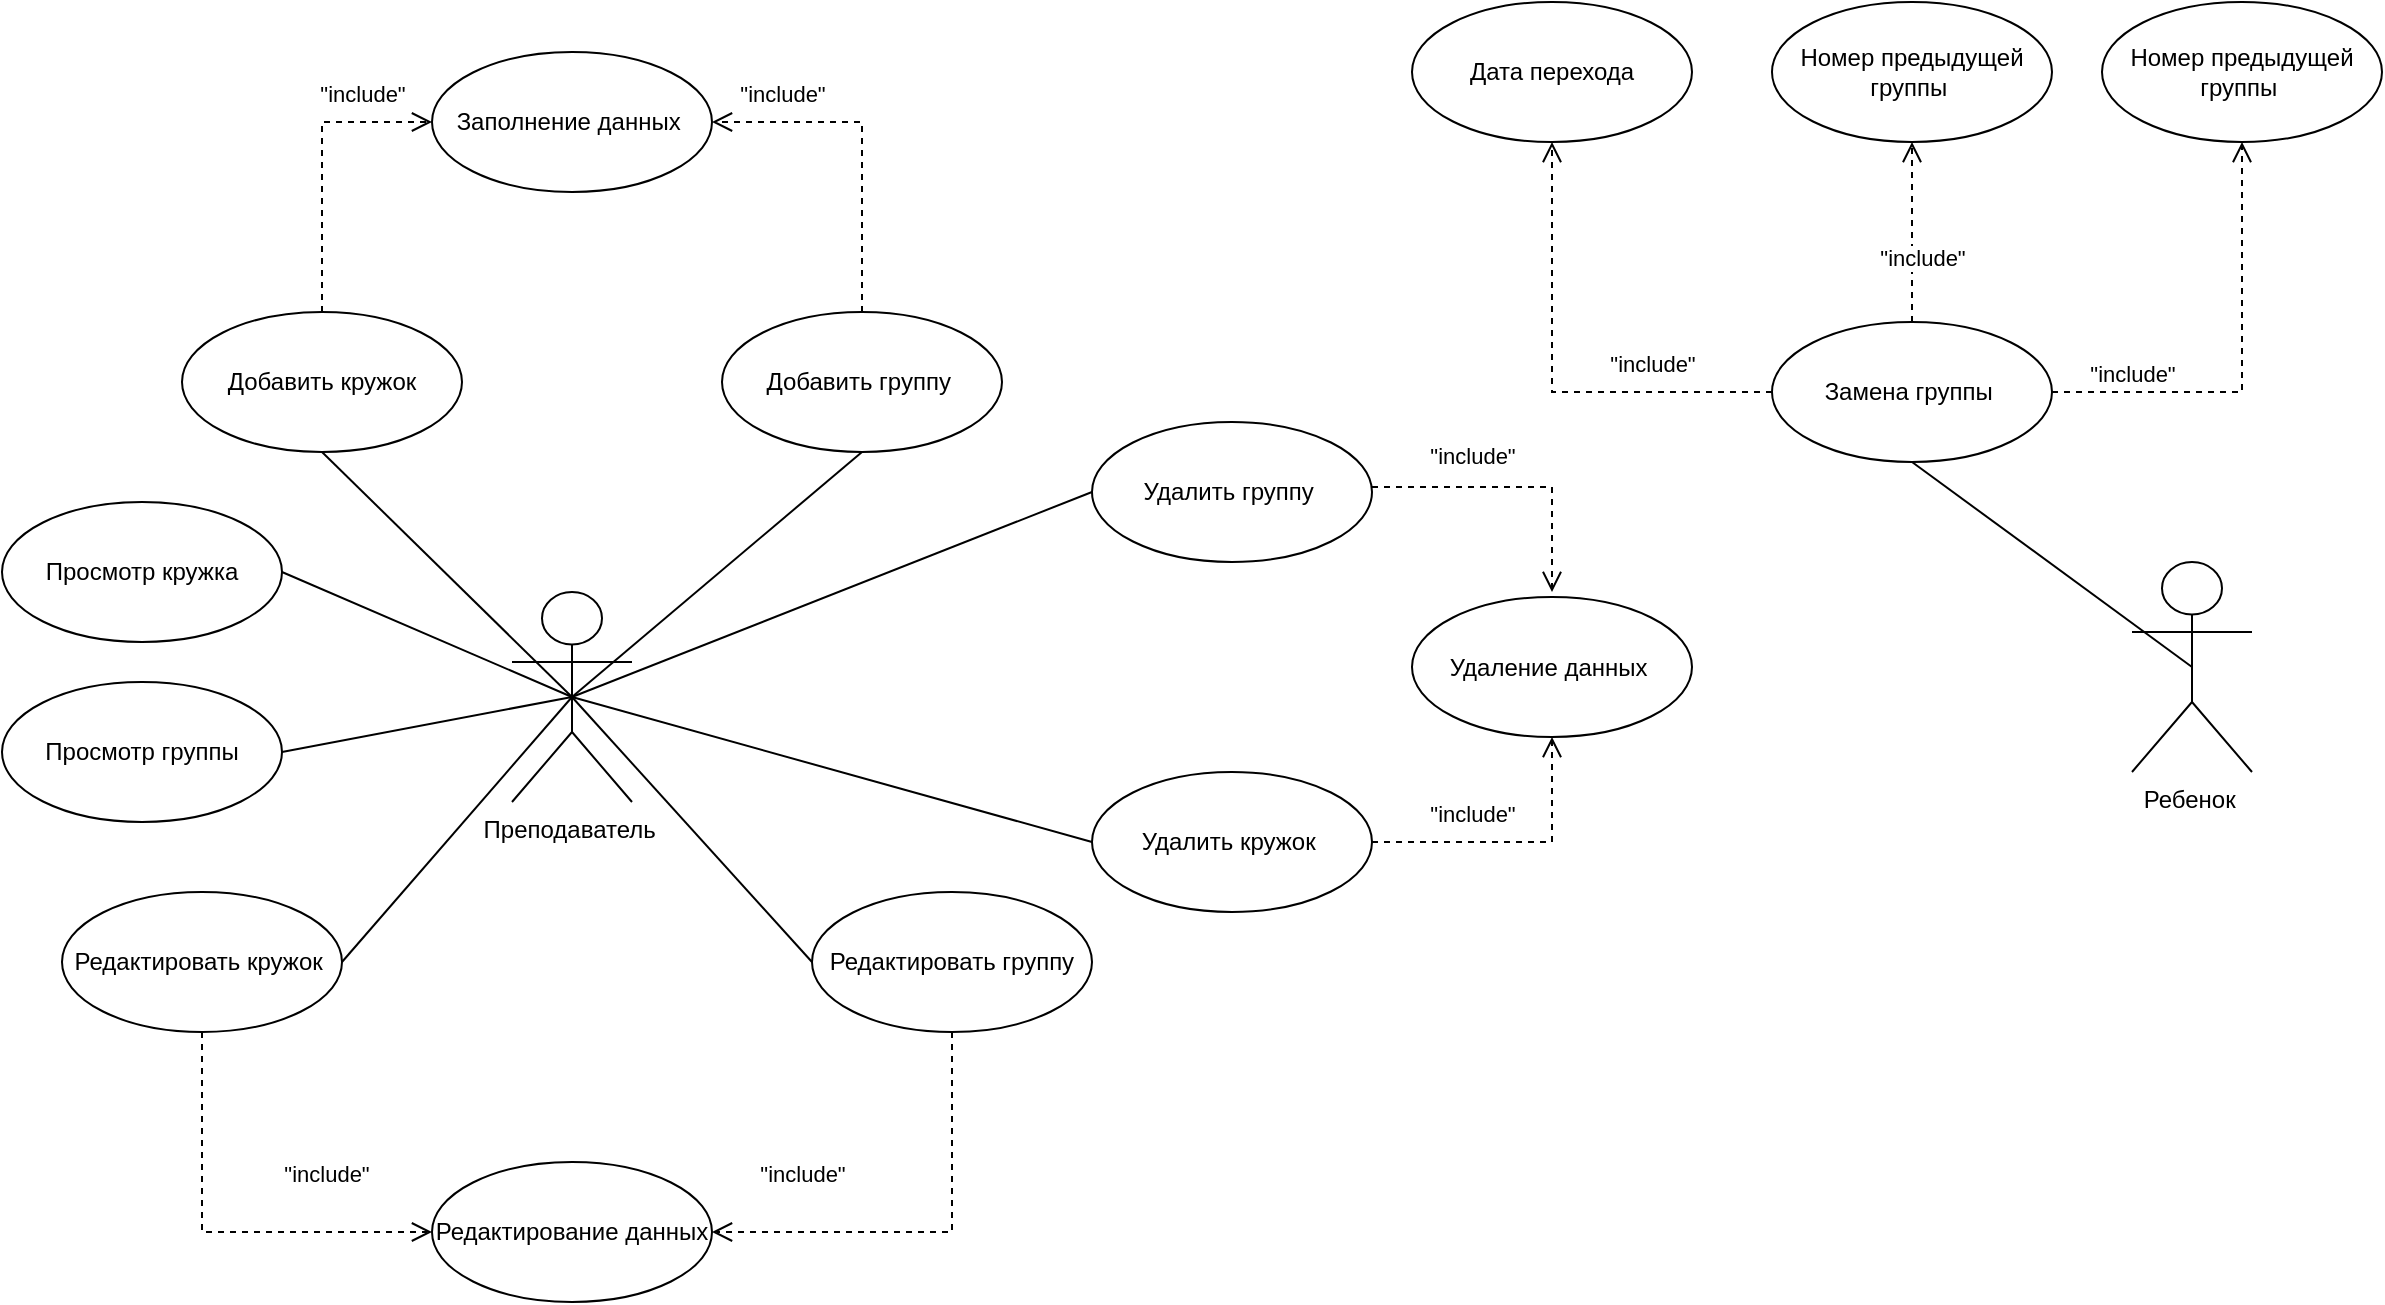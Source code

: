 <mxfile version="22.1.4" type="device">
  <diagram id="c4CSlZkXfof8fU4MRu6e" name="Страница — 1">
    <mxGraphModel dx="1604" dy="759" grid="1" gridSize="15" guides="1" tooltips="1" connect="1" arrows="1" fold="1" page="1" pageScale="1" pageWidth="1442" pageHeight="2039" math="0" shadow="0">
      <root>
        <mxCell id="0" />
        <mxCell id="1" parent="0" />
        <mxCell id="ja4J5e0idsnsGZtqw2-Q-2" value="Преподаватель&amp;nbsp;" style="shape=umlActor;verticalLabelPosition=bottom;verticalAlign=top;html=1;fontStyle=0" parent="1" vertex="1" name="Actor">
          <mxGeometry x="345" y="300" width="60" height="105" as="geometry" />
        </mxCell>
        <mxCell id="ja4J5e0idsnsGZtqw2-Q-4" value="Ребенок&amp;nbsp;" style="shape=umlActor;verticalLabelPosition=bottom;verticalAlign=top;html=1;" parent="1" vertex="1" name="Actor">
          <mxGeometry x="1155" y="285" width="60" height="105" as="geometry" />
        </mxCell>
        <mxCell id="ja4J5e0idsnsGZtqw2-Q-8" value="Добавить группу&amp;nbsp;" style="ellipse;whiteSpace=wrap;html=1;" parent="1" vertex="1" name="Use Case">
          <mxGeometry x="450" y="160" width="140" height="70" as="geometry" />
        </mxCell>
        <mxCell id="ja4J5e0idsnsGZtqw2-Q-10" value="" style="endArrow=none;html=1;rounded=0;exitX=0.5;exitY=0.5;exitDx=0;exitDy=0;exitPerimeter=0;entryX=0.5;entryY=1;entryDx=0;entryDy=0;" parent="1" source="ja4J5e0idsnsGZtqw2-Q-2" target="ja4J5e0idsnsGZtqw2-Q-8" edge="1" name="LineA">
          <mxGeometry width="50" height="50" relative="1" as="geometry">
            <mxPoint x="660" y="425" as="sourcePoint" />
            <mxPoint x="710" y="375" as="targetPoint" />
          </mxGeometry>
        </mxCell>
        <mxCell id="ja4J5e0idsnsGZtqw2-Q-12" value="Удалить группу&amp;nbsp;" style="ellipse;whiteSpace=wrap;html=1;" parent="1" vertex="1" name="Use Case">
          <mxGeometry x="635" y="215" width="140" height="70" as="geometry" />
        </mxCell>
        <mxCell id="ja4J5e0idsnsGZtqw2-Q-13" value="Редактировать группу" style="ellipse;whiteSpace=wrap;html=1;" parent="1" vertex="1" name="Use Case">
          <mxGeometry x="495" y="450" width="140" height="70" as="geometry" />
        </mxCell>
        <mxCell id="ja4J5e0idsnsGZtqw2-Q-14" value="Добавить кружок" style="ellipse;whiteSpace=wrap;html=1;" parent="1" vertex="1" name="Use Case">
          <mxGeometry x="180" y="160" width="140" height="70" as="geometry" />
        </mxCell>
        <mxCell id="ja4J5e0idsnsGZtqw2-Q-15" value="Редактировать кружок&amp;nbsp;" style="ellipse;whiteSpace=wrap;html=1;" parent="1" vertex="1" name="Use Case">
          <mxGeometry x="120" y="450" width="140" height="70" as="geometry" />
        </mxCell>
        <mxCell id="ja4J5e0idsnsGZtqw2-Q-16" value="Удалить кружок&amp;nbsp;" style="ellipse;whiteSpace=wrap;html=1;" parent="1" vertex="1" name="Use Case">
          <mxGeometry x="635" y="390" width="140" height="70" as="geometry" />
        </mxCell>
        <mxCell id="ja4J5e0idsnsGZtqw2-Q-19" value="" style="endArrow=none;html=1;rounded=0;exitX=0.5;exitY=0.5;exitDx=0;exitDy=0;exitPerimeter=0;entryX=1;entryY=0.5;entryDx=0;entryDy=0;" parent="1" source="ja4J5e0idsnsGZtqw2-Q-2" target="ja4J5e0idsnsGZtqw2-Q-15" edge="1">
          <mxGeometry width="50" height="50" relative="1" as="geometry">
            <mxPoint x="660" y="440" as="sourcePoint" />
            <mxPoint x="660" y="360" as="targetPoint" />
          </mxGeometry>
        </mxCell>
        <mxCell id="ja4J5e0idsnsGZtqw2-Q-20" value="" style="endArrow=none;html=1;rounded=0;exitX=0.5;exitY=0.5;exitDx=0;exitDy=0;exitPerimeter=0;entryX=0.5;entryY=1;entryDx=0;entryDy=0;" parent="1" source="ja4J5e0idsnsGZtqw2-Q-2" target="ja4J5e0idsnsGZtqw2-Q-14" edge="1">
          <mxGeometry width="50" height="50" relative="1" as="geometry">
            <mxPoint x="660" y="440" as="sourcePoint" />
            <mxPoint x="660" y="360" as="targetPoint" />
          </mxGeometry>
        </mxCell>
        <mxCell id="ja4J5e0idsnsGZtqw2-Q-21" value="" style="endArrow=none;html=1;rounded=0;exitX=0.5;exitY=0.5;exitDx=0;exitDy=0;exitPerimeter=0;entryX=0;entryY=0.5;entryDx=0;entryDy=0;" parent="1" source="ja4J5e0idsnsGZtqw2-Q-2" target="ja4J5e0idsnsGZtqw2-Q-16" edge="1">
          <mxGeometry width="50" height="50" relative="1" as="geometry">
            <mxPoint x="660" y="440" as="sourcePoint" />
            <mxPoint x="660" y="360" as="targetPoint" />
          </mxGeometry>
        </mxCell>
        <mxCell id="ja4J5e0idsnsGZtqw2-Q-23" value="" style="endArrow=none;html=1;rounded=0;exitX=0.5;exitY=0.5;exitDx=0;exitDy=0;exitPerimeter=0;entryX=0;entryY=0.5;entryDx=0;entryDy=0;" parent="1" source="ja4J5e0idsnsGZtqw2-Q-2" target="ja4J5e0idsnsGZtqw2-Q-13" edge="1">
          <mxGeometry width="50" height="50" relative="1" as="geometry">
            <mxPoint x="660" y="440" as="sourcePoint" />
            <mxPoint x="660" y="360" as="targetPoint" />
          </mxGeometry>
        </mxCell>
        <mxCell id="ja4J5e0idsnsGZtqw2-Q-24" value="" style="endArrow=none;html=1;rounded=0;exitX=0.5;exitY=0.5;exitDx=0;exitDy=0;exitPerimeter=0;entryX=0;entryY=0.5;entryDx=0;entryDy=0;" parent="1" source="ja4J5e0idsnsGZtqw2-Q-2" target="ja4J5e0idsnsGZtqw2-Q-12" edge="1" name="LineA">
          <mxGeometry width="50" height="50" relative="1" as="geometry">
            <mxPoint x="645" y="425" as="sourcePoint" />
            <mxPoint x="695" y="375" as="targetPoint" />
          </mxGeometry>
        </mxCell>
        <mxCell id="ja4J5e0idsnsGZtqw2-Q-25" value="Редактирование данных" style="ellipse;whiteSpace=wrap;html=1;" parent="1" vertex="1" name="Use Case">
          <mxGeometry x="305" y="585" width="140" height="70" as="geometry" />
        </mxCell>
        <mxCell id="ja4J5e0idsnsGZtqw2-Q-26" value="&quot;include&quot;" style="html=1;verticalAlign=bottom;endArrow=open;dashed=1;endSize=8;rounded=0;exitX=0.5;exitY=1;exitDx=0;exitDy=0;entryX=0;entryY=0.5;entryDx=0;entryDy=0;" parent="1" source="ja4J5e0idsnsGZtqw2-Q-15" target="ja4J5e0idsnsGZtqw2-Q-25" edge="1">
          <mxGeometry x="0.5" y="20" relative="1" as="geometry">
            <mxPoint x="710" y="390" as="sourcePoint" />
            <mxPoint x="630" y="390" as="targetPoint" />
            <Array as="points">
              <mxPoint x="190" y="620" />
            </Array>
            <mxPoint as="offset" />
          </mxGeometry>
        </mxCell>
        <mxCell id="ja4J5e0idsnsGZtqw2-Q-27" value="&quot;include&quot;" style="html=1;verticalAlign=bottom;endArrow=open;dashed=1;endSize=8;rounded=0;exitX=0.5;exitY=1;exitDx=0;exitDy=0;entryX=1;entryY=0.5;entryDx=0;entryDy=0;" parent="1" source="ja4J5e0idsnsGZtqw2-Q-13" target="ja4J5e0idsnsGZtqw2-Q-25" edge="1">
          <mxGeometry x="0.59" y="-20" relative="1" as="geometry">
            <mxPoint x="200" y="530" as="sourcePoint" />
            <mxPoint x="410" y="595" as="targetPoint" />
            <Array as="points">
              <mxPoint x="565" y="620" />
            </Array>
            <mxPoint as="offset" />
          </mxGeometry>
        </mxCell>
        <mxCell id="ja4J5e0idsnsGZtqw2-Q-28" value="Заполнение данных&amp;nbsp;" style="ellipse;whiteSpace=wrap;html=1;" parent="1" vertex="1" name="Use Case">
          <mxGeometry x="305" y="30" width="140" height="70" as="geometry" />
        </mxCell>
        <mxCell id="ja4J5e0idsnsGZtqw2-Q-29" value="&quot;include&quot;" style="html=1;verticalAlign=bottom;endArrow=open;dashed=1;endSize=8;rounded=0;exitX=0.5;exitY=0;exitDx=0;exitDy=0;entryX=0;entryY=0.5;entryDx=0;entryDy=0;" parent="1" source="ja4J5e0idsnsGZtqw2-Q-14" edge="1">
          <mxGeometry x="0.267" y="-21" relative="1" as="geometry">
            <mxPoint x="260" y="160" as="sourcePoint" />
            <mxPoint x="305" y="65" as="targetPoint" />
            <Array as="points">
              <mxPoint x="250" y="65" />
            </Array>
            <mxPoint x="20" y="-26" as="offset" />
          </mxGeometry>
        </mxCell>
        <mxCell id="ja4J5e0idsnsGZtqw2-Q-30" value="&quot;include&quot;" style="html=1;verticalAlign=bottom;endArrow=open;dashed=1;endSize=8;rounded=0;exitX=0.5;exitY=0;exitDx=0;exitDy=0;entryX=1;entryY=0.5;entryDx=0;entryDy=0;" parent="1" source="ja4J5e0idsnsGZtqw2-Q-8" target="ja4J5e0idsnsGZtqw2-Q-28" edge="1">
          <mxGeometry x="0.588" y="-5" relative="1" as="geometry">
            <mxPoint x="710" y="405" as="sourcePoint" />
            <mxPoint x="630" y="405" as="targetPoint" />
            <Array as="points">
              <mxPoint x="520" y="65" />
            </Array>
            <mxPoint as="offset" />
          </mxGeometry>
        </mxCell>
        <mxCell id="ja4J5e0idsnsGZtqw2-Q-32" value="Просмотр кружка" style="ellipse;whiteSpace=wrap;html=1;" parent="1" vertex="1" name="Use Case">
          <mxGeometry x="90" y="255" width="140" height="70" as="geometry" />
        </mxCell>
        <mxCell id="ja4J5e0idsnsGZtqw2-Q-33" value="Просмотр группы" style="ellipse;whiteSpace=wrap;html=1;" parent="1" vertex="1" name="Use Case">
          <mxGeometry x="90" y="345" width="140" height="70" as="geometry" />
        </mxCell>
        <mxCell id="ja4J5e0idsnsGZtqw2-Q-34" value="" style="endArrow=none;html=1;rounded=0;entryX=1;entryY=0.5;entryDx=0;entryDy=0;exitX=0.5;exitY=0.5;exitDx=0;exitDy=0;exitPerimeter=0;" parent="1" source="ja4J5e0idsnsGZtqw2-Q-2" target="ja4J5e0idsnsGZtqw2-Q-32" edge="1">
          <mxGeometry width="50" height="50" relative="1" as="geometry">
            <mxPoint x="375" y="360" as="sourcePoint" />
            <mxPoint x="480" y="255" as="targetPoint" />
          </mxGeometry>
        </mxCell>
        <mxCell id="ja4J5e0idsnsGZtqw2-Q-35" value="" style="endArrow=none;html=1;rounded=0;entryX=1;entryY=0.5;entryDx=0;entryDy=0;exitX=0.5;exitY=0.5;exitDx=0;exitDy=0;exitPerimeter=0;" parent="1" source="ja4J5e0idsnsGZtqw2-Q-2" target="ja4J5e0idsnsGZtqw2-Q-33" edge="1">
          <mxGeometry width="50" height="50" relative="1" as="geometry">
            <mxPoint x="375" y="360" as="sourcePoint" />
            <mxPoint x="480" y="255" as="targetPoint" />
          </mxGeometry>
        </mxCell>
        <mxCell id="ja4J5e0idsnsGZtqw2-Q-36" value="Удаление данных&amp;nbsp;" style="ellipse;whiteSpace=wrap;html=1;" parent="1" vertex="1" name="Use Case">
          <mxGeometry x="795" y="302.5" width="140" height="70" as="geometry" />
        </mxCell>
        <mxCell id="ja4J5e0idsnsGZtqw2-Q-37" value="&quot;include&quot;" style="html=1;verticalAlign=bottom;endArrow=open;dashed=1;endSize=8;rounded=0;exitX=1;exitY=0.5;exitDx=0;exitDy=0;entryX=0.5;entryY=0;entryDx=0;entryDy=0;" parent="1" edge="1">
          <mxGeometry x="-0.298" y="8" relative="1" as="geometry">
            <mxPoint x="775" y="247.5" as="sourcePoint" />
            <mxPoint x="865" y="300" as="targetPoint" />
            <Array as="points">
              <mxPoint x="865" y="247.5" />
            </Array>
            <mxPoint y="1" as="offset" />
          </mxGeometry>
        </mxCell>
        <mxCell id="ja4J5e0idsnsGZtqw2-Q-38" value="&quot;include&quot;" style="html=1;verticalAlign=bottom;endArrow=open;dashed=1;endSize=8;rounded=0;exitX=1;exitY=0.5;exitDx=0;exitDy=0;entryX=0.5;entryY=1;entryDx=0;entryDy=0;" parent="1" source="ja4J5e0idsnsGZtqw2-Q-16" target="ja4J5e0idsnsGZtqw2-Q-36" edge="1">
          <mxGeometry x="-0.298" y="5" relative="1" as="geometry">
            <mxPoint x="710" y="345" as="sourcePoint" />
            <mxPoint x="630" y="345" as="targetPoint" />
            <Array as="points">
              <mxPoint x="865" y="425" />
            </Array>
            <mxPoint as="offset" />
          </mxGeometry>
        </mxCell>
        <mxCell id="ja4J5e0idsnsGZtqw2-Q-39" value="Замена группы&amp;nbsp;" style="ellipse;whiteSpace=wrap;html=1;" parent="1" vertex="1" name="Use Case">
          <mxGeometry x="975" y="165" width="140" height="70" as="geometry" />
        </mxCell>
        <mxCell id="ja4J5e0idsnsGZtqw2-Q-40" value="" style="endArrow=none;html=1;rounded=0;entryX=0.5;entryY=0.5;entryDx=0;entryDy=0;entryPerimeter=0;exitX=0.5;exitY=1;exitDx=0;exitDy=0;" parent="1" source="ja4J5e0idsnsGZtqw2-Q-39" target="ja4J5e0idsnsGZtqw2-Q-4" edge="1">
          <mxGeometry width="50" height="50" relative="1" as="geometry">
            <mxPoint x="660" y="275" as="sourcePoint" />
            <mxPoint x="660" y="195" as="targetPoint" />
          </mxGeometry>
        </mxCell>
        <mxCell id="ja4J5e0idsnsGZtqw2-Q-41" value="Дата перехода" style="ellipse;whiteSpace=wrap;html=1;" parent="1" vertex="1" name="Use Case">
          <mxGeometry x="795" y="5" width="140" height="70" as="geometry" />
        </mxCell>
        <mxCell id="ja4J5e0idsnsGZtqw2-Q-42" value="Номер предыдущей группы&amp;nbsp;" style="ellipse;whiteSpace=wrap;html=1;" parent="1" vertex="1" name="Use Case">
          <mxGeometry x="975" y="5" width="140" height="70" as="geometry" />
        </mxCell>
        <mxCell id="ja4J5e0idsnsGZtqw2-Q-44" value="Номер предыдущей группы&amp;nbsp;" style="ellipse;whiteSpace=wrap;html=1;" parent="1" vertex="1" name="Use Case">
          <mxGeometry x="1140" y="5" width="140" height="70" as="geometry" />
        </mxCell>
        <mxCell id="ja4J5e0idsnsGZtqw2-Q-45" value="&quot;include&quot;" style="html=1;verticalAlign=bottom;endArrow=open;dashed=1;endSize=8;rounded=0;exitX=0;exitY=0.5;exitDx=0;exitDy=0;entryX=0.5;entryY=1;entryDx=0;entryDy=0;" parent="1" source="ja4J5e0idsnsGZtqw2-Q-39" target="ja4J5e0idsnsGZtqw2-Q-41" edge="1">
          <mxGeometry x="-0.489" y="-5" relative="1" as="geometry">
            <mxPoint x="575" y="530" as="sourcePoint" />
            <mxPoint x="455" y="630" as="targetPoint" />
            <Array as="points">
              <mxPoint x="865" y="200" />
            </Array>
            <mxPoint as="offset" />
          </mxGeometry>
        </mxCell>
        <mxCell id="ja4J5e0idsnsGZtqw2-Q-47" value="&quot;include&quot;" style="html=1;verticalAlign=bottom;endArrow=open;dashed=1;endSize=8;rounded=0;exitX=1;exitY=0.5;exitDx=0;exitDy=0;entryX=0.5;entryY=1;entryDx=0;entryDy=0;" parent="1" source="ja4J5e0idsnsGZtqw2-Q-39" target="ja4J5e0idsnsGZtqw2-Q-44" edge="1">
          <mxGeometry x="-0.636" relative="1" as="geometry">
            <mxPoint x="985" y="210" as="sourcePoint" />
            <mxPoint x="875" y="85" as="targetPoint" />
            <Array as="points">
              <mxPoint x="1210" y="200" />
            </Array>
            <mxPoint as="offset" />
          </mxGeometry>
        </mxCell>
        <mxCell id="ja4J5e0idsnsGZtqw2-Q-48" value="&quot;include&quot;" style="html=1;verticalAlign=bottom;endArrow=open;dashed=1;endSize=8;rounded=0;exitX=0.5;exitY=0;exitDx=0;exitDy=0;entryX=0.5;entryY=1;entryDx=0;entryDy=0;" parent="1" source="ja4J5e0idsnsGZtqw2-Q-39" target="ja4J5e0idsnsGZtqw2-Q-42" edge="1">
          <mxGeometry x="-0.489" y="-5" relative="1" as="geometry">
            <mxPoint x="995" y="220" as="sourcePoint" />
            <mxPoint x="885" y="95" as="targetPoint" />
            <Array as="points" />
            <mxPoint as="offset" />
          </mxGeometry>
        </mxCell>
      </root>
    </mxGraphModel>
  </diagram>
</mxfile>
